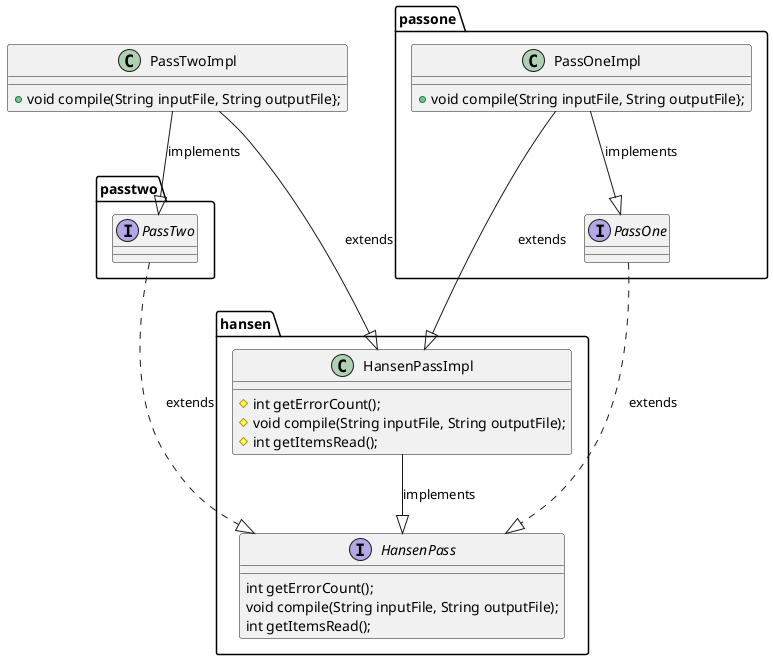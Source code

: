 @startuml


package hansen {

interface HansenPass {
int getErrorCount();
void compile(String inputFile, String outputFile);
int getItemsRead();
}


class HansenPassImpl {
#int getErrorCount();
#void compile(String inputFile, String outputFile);
#int getItemsRead();
}


}

package passone {

interface PassOne {
}


class PassOneImpl{
+void compile(String inputFile, String outputFile};
}

}


package passtwo {

interface PassTwo {
}

}

class PassTwoImpl{
+void compile(String inputFile, String outputFile};
}



HansenPassImpl --|> HansenPass: implements

PassOneImpl --|> PassOne: implements
PassOneImpl --|> HansenPassImpl: extends
PassOne...|> HansenPass: extends

PassTwoImpl --|> PassTwo: implements
PassTwoImpl --|> HansenPassImpl: extends
PassTwo...|> HansenPass: extends



@enduml